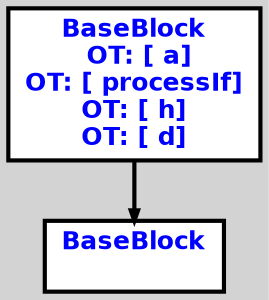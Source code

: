 digraph G {
ordering=out;
ranksep=.4;
bgcolor="lightgrey";  node [shape=box, fixedsize=false, fontsize=12, fontname="Helvetica-bold", fontcolor="blue"
width=.25, height=.25, color="black", fillcolor="white", style="filled, solid, bold"];

edge [arrowsize=.5, color="black", style="bold"]    n000011CED78A2120 [label="BaseBlock\n OT: [ a]
OT: [ processIf]
OT: [ h]
OT: [ d]
"]
    n000011CED78A2180 [label="BaseBlock\n "]
    n000011CED78A2120 -> n000011CED78A2180
}
